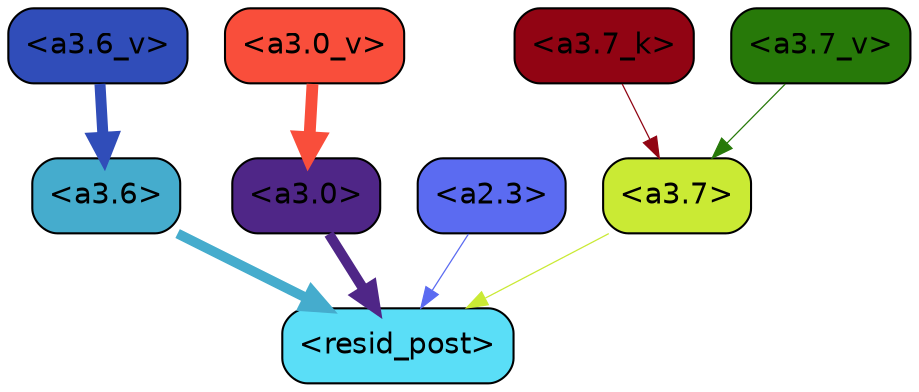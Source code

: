strict digraph "" {
	graph [bgcolor=transparent,
		layout=dot,
		overlap=false,
		splines=true
	];
	"<a3.7>"	[color=black,
		fillcolor="#caea34",
		fontname=Helvetica,
		shape=box,
		style="filled, rounded"];
	"<resid_post>"	[color=black,
		fillcolor="#5adef7",
		fontname=Helvetica,
		shape=box,
		style="filled, rounded"];
	"<a3.7>" -> "<resid_post>"	[color="#caea34",
		penwidth=0.6];
	"<a3.6>"	[color=black,
		fillcolor="#45accd",
		fontname=Helvetica,
		shape=box,
		style="filled, rounded"];
	"<a3.6>" -> "<resid_post>"	[color="#45accd",
		penwidth=4.7534414529800415];
	"<a3.0>"	[color=black,
		fillcolor="#4f2687",
		fontname=Helvetica,
		shape=box,
		style="filled, rounded"];
	"<a3.0>" -> "<resid_post>"	[color="#4f2687",
		penwidth=4.898576855659485];
	"<a2.3>"	[color=black,
		fillcolor="#5b6bf1",
		fontname=Helvetica,
		shape=box,
		style="filled, rounded"];
	"<a2.3>" -> "<resid_post>"	[color="#5b6bf1",
		penwidth=0.6];
	"<a3.7_k>"	[color=black,
		fillcolor="#910413",
		fontname=Helvetica,
		shape=box,
		style="filled, rounded"];
	"<a3.7_k>" -> "<a3.7>"	[color="#910413",
		penwidth=0.6];
	"<a3.7_v>"	[color=black,
		fillcolor="#277909",
		fontname=Helvetica,
		shape=box,
		style="filled, rounded"];
	"<a3.7_v>" -> "<a3.7>"	[color="#277909",
		penwidth=0.6];
	"<a3.6_v>"	[color=black,
		fillcolor="#304db9",
		fontname=Helvetica,
		shape=box,
		style="filled, rounded"];
	"<a3.6_v>" -> "<a3.6>"	[color="#304db9",
		penwidth=5.297133803367615];
	"<a3.0_v>"	[color=black,
		fillcolor="#f94e3b",
		fontname=Helvetica,
		shape=box,
		style="filled, rounded"];
	"<a3.0_v>" -> "<a3.0>"	[color="#f94e3b",
		penwidth=5.680712580680847];
}
